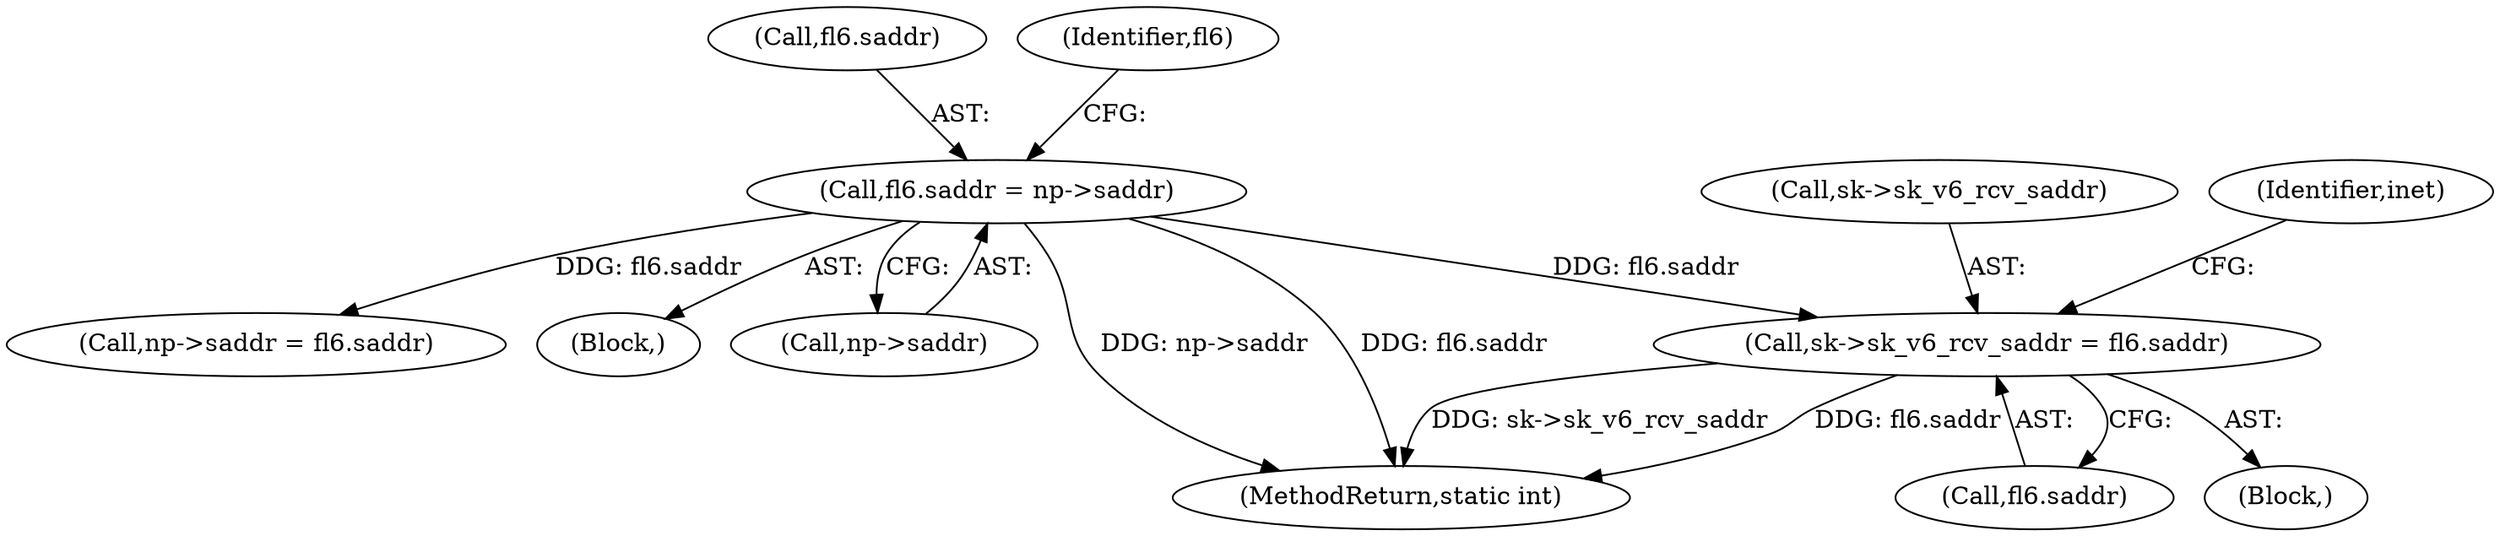 digraph "0_linux_45f6fad84cc305103b28d73482b344d7f5b76f39_4@pointer" {
"1000566" [label="(Call,sk->sk_v6_rcv_saddr = fl6.saddr)"];
"1000450" [label="(Call,fl6.saddr = np->saddr)"];
"1000567" [label="(Call,sk->sk_v6_rcv_saddr)"];
"1000575" [label="(Identifier,inet)"];
"1000450" [label="(Call,fl6.saddr = np->saddr)"];
"1000552" [label="(Call,np->saddr = fl6.saddr)"];
"1000108" [label="(Block,)"];
"1000600" [label="(MethodReturn,static int)"];
"1000454" [label="(Call,np->saddr)"];
"1000451" [label="(Call,fl6.saddr)"];
"1000565" [label="(Block,)"];
"1000459" [label="(Identifier,fl6)"];
"1000566" [label="(Call,sk->sk_v6_rcv_saddr = fl6.saddr)"];
"1000570" [label="(Call,fl6.saddr)"];
"1000566" -> "1000565"  [label="AST: "];
"1000566" -> "1000570"  [label="CFG: "];
"1000567" -> "1000566"  [label="AST: "];
"1000570" -> "1000566"  [label="AST: "];
"1000575" -> "1000566"  [label="CFG: "];
"1000566" -> "1000600"  [label="DDG: sk->sk_v6_rcv_saddr"];
"1000566" -> "1000600"  [label="DDG: fl6.saddr"];
"1000450" -> "1000566"  [label="DDG: fl6.saddr"];
"1000450" -> "1000108"  [label="AST: "];
"1000450" -> "1000454"  [label="CFG: "];
"1000451" -> "1000450"  [label="AST: "];
"1000454" -> "1000450"  [label="AST: "];
"1000459" -> "1000450"  [label="CFG: "];
"1000450" -> "1000600"  [label="DDG: fl6.saddr"];
"1000450" -> "1000600"  [label="DDG: np->saddr"];
"1000450" -> "1000552"  [label="DDG: fl6.saddr"];
}

